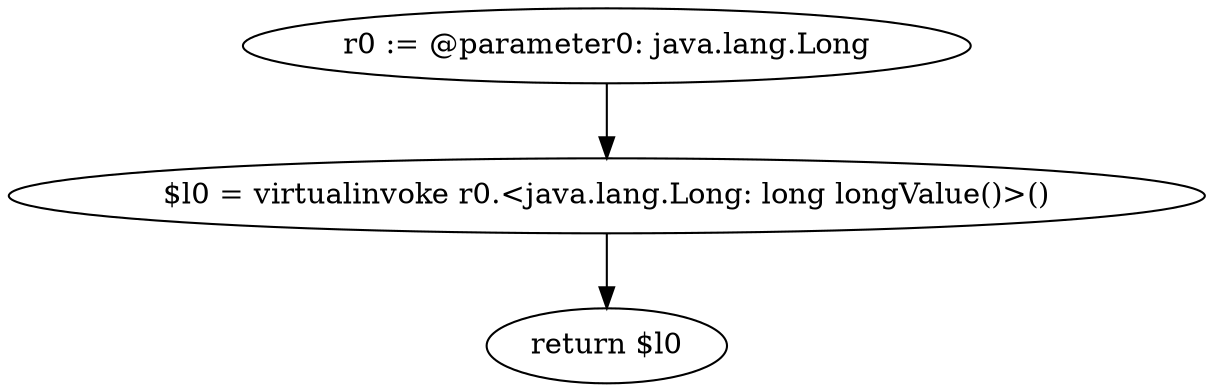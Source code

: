 digraph "unitGraph" {
    "r0 := @parameter0: java.lang.Long"
    "$l0 = virtualinvoke r0.<java.lang.Long: long longValue()>()"
    "return $l0"
    "r0 := @parameter0: java.lang.Long"->"$l0 = virtualinvoke r0.<java.lang.Long: long longValue()>()";
    "$l0 = virtualinvoke r0.<java.lang.Long: long longValue()>()"->"return $l0";
}
